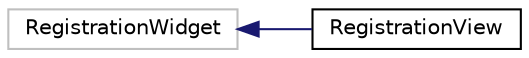 digraph "Graphical Class Hierarchy"
{
 // LATEX_PDF_SIZE
  edge [fontname="Helvetica",fontsize="10",labelfontname="Helvetica",labelfontsize="10"];
  node [fontname="Helvetica",fontsize="10",shape=record];
  rankdir="LR";
  Node661 [label="RegistrationWidget",height=0.2,width=0.4,color="grey75", fillcolor="white", style="filled",tooltip=" "];
  Node661 -> Node0 [dir="back",color="midnightblue",fontsize="10",style="solid",fontname="Helvetica"];
  Node0 [label="RegistrationView",height=0.2,width=0.4,color="black", fillcolor="white", style="filled",URL="$classRegistrationView.html",tooltip=" "];
}
